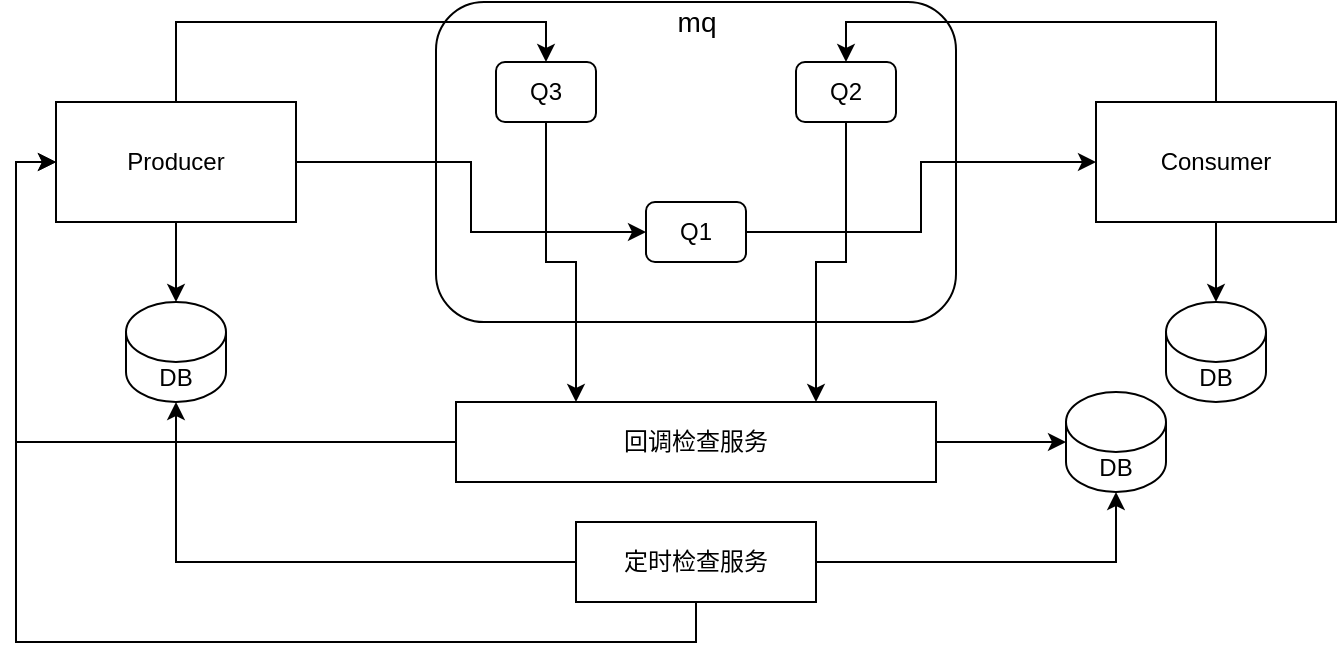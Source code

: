<mxfile version="14.8.0" type="github">
  <diagram id="ALiVe3Anc-BEjCZCLvTl" name="第 1 页">
    <mxGraphModel dx="753" dy="474" grid="1" gridSize="10" guides="1" tooltips="1" connect="1" arrows="1" fold="1" page="1" pageScale="1" pageWidth="827" pageHeight="1169" math="0" shadow="0">
      <root>
        <mxCell id="0" />
        <mxCell id="1" parent="0" />
        <mxCell id="Uk0rPxLy00tEzD8gPeDS-1" value="" style="rounded=1;whiteSpace=wrap;html=1;" vertex="1" parent="1">
          <mxGeometry x="230" y="120" width="260" height="160" as="geometry" />
        </mxCell>
        <mxCell id="Uk0rPxLy00tEzD8gPeDS-14" style="edgeStyle=orthogonalEdgeStyle;rounded=0;orthogonalLoop=1;jettySize=auto;html=1;exitX=0.5;exitY=1;exitDx=0;exitDy=0;entryX=0.5;entryY=0;entryDx=0;entryDy=0;entryPerimeter=0;" edge="1" parent="1" source="Uk0rPxLy00tEzD8gPeDS-2" target="Uk0rPxLy00tEzD8gPeDS-11">
          <mxGeometry relative="1" as="geometry" />
        </mxCell>
        <mxCell id="Uk0rPxLy00tEzD8gPeDS-17" style="edgeStyle=orthogonalEdgeStyle;rounded=0;orthogonalLoop=1;jettySize=auto;html=1;entryX=0;entryY=0.5;entryDx=0;entryDy=0;" edge="1" parent="1" source="Uk0rPxLy00tEzD8gPeDS-2" target="Uk0rPxLy00tEzD8gPeDS-4">
          <mxGeometry relative="1" as="geometry" />
        </mxCell>
        <mxCell id="Uk0rPxLy00tEzD8gPeDS-22" style="edgeStyle=orthogonalEdgeStyle;rounded=0;orthogonalLoop=1;jettySize=auto;html=1;exitX=0.5;exitY=0;exitDx=0;exitDy=0;entryX=0.5;entryY=0;entryDx=0;entryDy=0;" edge="1" parent="1" source="Uk0rPxLy00tEzD8gPeDS-2" target="Uk0rPxLy00tEzD8gPeDS-3">
          <mxGeometry relative="1" as="geometry" />
        </mxCell>
        <mxCell id="Uk0rPxLy00tEzD8gPeDS-2" value="Producer" style="rounded=0;whiteSpace=wrap;html=1;" vertex="1" parent="1">
          <mxGeometry x="40" y="170" width="120" height="60" as="geometry" />
        </mxCell>
        <mxCell id="Uk0rPxLy00tEzD8gPeDS-23" style="edgeStyle=orthogonalEdgeStyle;rounded=0;orthogonalLoop=1;jettySize=auto;html=1;exitX=0.5;exitY=1;exitDx=0;exitDy=0;entryX=0.25;entryY=0;entryDx=0;entryDy=0;" edge="1" parent="1" source="Uk0rPxLy00tEzD8gPeDS-3" target="Uk0rPxLy00tEzD8gPeDS-10">
          <mxGeometry relative="1" as="geometry" />
        </mxCell>
        <mxCell id="Uk0rPxLy00tEzD8gPeDS-3" value="Q3" style="rounded=1;whiteSpace=wrap;html=1;" vertex="1" parent="1">
          <mxGeometry x="260" y="150" width="50" height="30" as="geometry" />
        </mxCell>
        <mxCell id="Uk0rPxLy00tEzD8gPeDS-18" style="edgeStyle=orthogonalEdgeStyle;rounded=0;orthogonalLoop=1;jettySize=auto;html=1;exitX=1;exitY=0.5;exitDx=0;exitDy=0;entryX=0;entryY=0.5;entryDx=0;entryDy=0;" edge="1" parent="1" source="Uk0rPxLy00tEzD8gPeDS-4" target="Uk0rPxLy00tEzD8gPeDS-8">
          <mxGeometry relative="1" as="geometry" />
        </mxCell>
        <mxCell id="Uk0rPxLy00tEzD8gPeDS-4" value="Q1" style="rounded=1;whiteSpace=wrap;html=1;" vertex="1" parent="1">
          <mxGeometry x="335" y="220" width="50" height="30" as="geometry" />
        </mxCell>
        <mxCell id="Uk0rPxLy00tEzD8gPeDS-24" style="edgeStyle=orthogonalEdgeStyle;rounded=0;orthogonalLoop=1;jettySize=auto;html=1;exitX=0.5;exitY=1;exitDx=0;exitDy=0;entryX=0.75;entryY=0;entryDx=0;entryDy=0;" edge="1" parent="1" source="Uk0rPxLy00tEzD8gPeDS-5" target="Uk0rPxLy00tEzD8gPeDS-10">
          <mxGeometry relative="1" as="geometry" />
        </mxCell>
        <mxCell id="Uk0rPxLy00tEzD8gPeDS-5" value="Q2" style="rounded=1;whiteSpace=wrap;html=1;" vertex="1" parent="1">
          <mxGeometry x="410" y="150" width="50" height="30" as="geometry" />
        </mxCell>
        <mxCell id="Uk0rPxLy00tEzD8gPeDS-6" value="&lt;font style=&quot;font-size: 14px&quot;&gt;mq&lt;/font&gt;" style="text;html=1;resizable=0;autosize=1;align=center;verticalAlign=middle;points=[];fillColor=none;strokeColor=none;rounded=0;" vertex="1" parent="1">
          <mxGeometry x="345" y="120" width="30" height="20" as="geometry" />
        </mxCell>
        <mxCell id="Uk0rPxLy00tEzD8gPeDS-15" style="edgeStyle=orthogonalEdgeStyle;rounded=0;orthogonalLoop=1;jettySize=auto;html=1;exitX=0.5;exitY=1;exitDx=0;exitDy=0;entryX=0.5;entryY=0;entryDx=0;entryDy=0;entryPerimeter=0;" edge="1" parent="1" source="Uk0rPxLy00tEzD8gPeDS-8" target="Uk0rPxLy00tEzD8gPeDS-13">
          <mxGeometry relative="1" as="geometry" />
        </mxCell>
        <mxCell id="Uk0rPxLy00tEzD8gPeDS-21" style="edgeStyle=orthogonalEdgeStyle;rounded=0;orthogonalLoop=1;jettySize=auto;html=1;exitX=0.5;exitY=0;exitDx=0;exitDy=0;entryX=0.5;entryY=0;entryDx=0;entryDy=0;" edge="1" parent="1" source="Uk0rPxLy00tEzD8gPeDS-8" target="Uk0rPxLy00tEzD8gPeDS-5">
          <mxGeometry relative="1" as="geometry" />
        </mxCell>
        <mxCell id="Uk0rPxLy00tEzD8gPeDS-8" value="Consumer" style="rounded=0;whiteSpace=wrap;html=1;" vertex="1" parent="1">
          <mxGeometry x="560" y="170" width="120" height="60" as="geometry" />
        </mxCell>
        <mxCell id="Uk0rPxLy00tEzD8gPeDS-27" style="edgeStyle=orthogonalEdgeStyle;rounded=0;orthogonalLoop=1;jettySize=auto;html=1;exitX=1;exitY=0.5;exitDx=0;exitDy=0;entryX=0.5;entryY=1;entryDx=0;entryDy=0;entryPerimeter=0;" edge="1" parent="1" source="Uk0rPxLy00tEzD8gPeDS-9" target="Uk0rPxLy00tEzD8gPeDS-12">
          <mxGeometry relative="1" as="geometry" />
        </mxCell>
        <mxCell id="Uk0rPxLy00tEzD8gPeDS-28" style="edgeStyle=orthogonalEdgeStyle;rounded=0;orthogonalLoop=1;jettySize=auto;html=1;exitX=0;exitY=0.5;exitDx=0;exitDy=0;entryX=0.5;entryY=1;entryDx=0;entryDy=0;entryPerimeter=0;" edge="1" parent="1" source="Uk0rPxLy00tEzD8gPeDS-9" target="Uk0rPxLy00tEzD8gPeDS-11">
          <mxGeometry relative="1" as="geometry" />
        </mxCell>
        <mxCell id="Uk0rPxLy00tEzD8gPeDS-29" style="edgeStyle=orthogonalEdgeStyle;rounded=0;orthogonalLoop=1;jettySize=auto;html=1;exitX=0.5;exitY=1;exitDx=0;exitDy=0;entryX=0;entryY=0.5;entryDx=0;entryDy=0;" edge="1" parent="1" source="Uk0rPxLy00tEzD8gPeDS-9" target="Uk0rPxLy00tEzD8gPeDS-2">
          <mxGeometry relative="1" as="geometry" />
        </mxCell>
        <mxCell id="Uk0rPxLy00tEzD8gPeDS-9" value="定时检查服务" style="rounded=0;whiteSpace=wrap;html=1;" vertex="1" parent="1">
          <mxGeometry x="300" y="380" width="120" height="40" as="geometry" />
        </mxCell>
        <mxCell id="Uk0rPxLy00tEzD8gPeDS-16" style="edgeStyle=orthogonalEdgeStyle;rounded=0;orthogonalLoop=1;jettySize=auto;html=1;exitX=1;exitY=0.5;exitDx=0;exitDy=0;entryX=0;entryY=0.5;entryDx=0;entryDy=0;entryPerimeter=0;" edge="1" parent="1" source="Uk0rPxLy00tEzD8gPeDS-10" target="Uk0rPxLy00tEzD8gPeDS-12">
          <mxGeometry relative="1" as="geometry" />
        </mxCell>
        <mxCell id="Uk0rPxLy00tEzD8gPeDS-25" style="edgeStyle=orthogonalEdgeStyle;rounded=0;orthogonalLoop=1;jettySize=auto;html=1;exitX=0;exitY=0.5;exitDx=0;exitDy=0;entryX=0;entryY=0.5;entryDx=0;entryDy=0;" edge="1" parent="1" source="Uk0rPxLy00tEzD8gPeDS-10" target="Uk0rPxLy00tEzD8gPeDS-2">
          <mxGeometry relative="1" as="geometry" />
        </mxCell>
        <mxCell id="Uk0rPxLy00tEzD8gPeDS-10" value="回调检查服务" style="rounded=0;whiteSpace=wrap;html=1;" vertex="1" parent="1">
          <mxGeometry x="240" y="320" width="240" height="40" as="geometry" />
        </mxCell>
        <mxCell id="Uk0rPxLy00tEzD8gPeDS-11" value="DB" style="shape=cylinder3;whiteSpace=wrap;html=1;boundedLbl=1;backgroundOutline=1;size=15;" vertex="1" parent="1">
          <mxGeometry x="75" y="270" width="50" height="50" as="geometry" />
        </mxCell>
        <mxCell id="Uk0rPxLy00tEzD8gPeDS-12" value="DB" style="shape=cylinder3;whiteSpace=wrap;html=1;boundedLbl=1;backgroundOutline=1;size=15;" vertex="1" parent="1">
          <mxGeometry x="545" y="315" width="50" height="50" as="geometry" />
        </mxCell>
        <mxCell id="Uk0rPxLy00tEzD8gPeDS-13" value="DB" style="shape=cylinder3;whiteSpace=wrap;html=1;boundedLbl=1;backgroundOutline=1;size=15;" vertex="1" parent="1">
          <mxGeometry x="595" y="270" width="50" height="50" as="geometry" />
        </mxCell>
      </root>
    </mxGraphModel>
  </diagram>
</mxfile>

